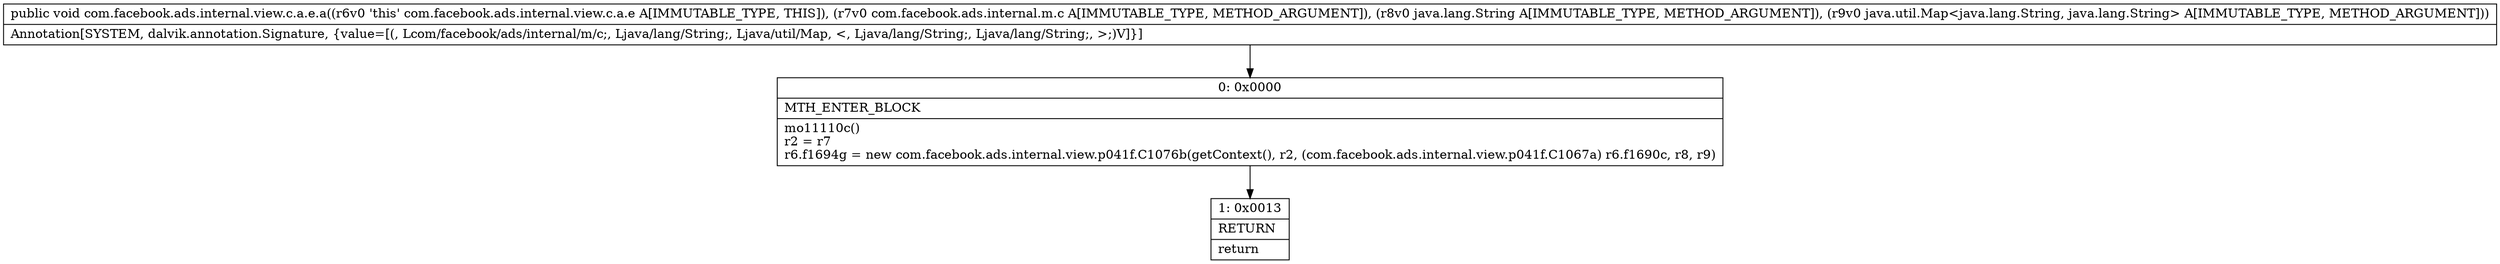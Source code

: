 digraph "CFG forcom.facebook.ads.internal.view.c.a.e.a(Lcom\/facebook\/ads\/internal\/m\/c;Ljava\/lang\/String;Ljava\/util\/Map;)V" {
Node_0 [shape=record,label="{0\:\ 0x0000|MTH_ENTER_BLOCK\l|mo11110c()\lr2 = r7\lr6.f1694g = new com.facebook.ads.internal.view.p041f.C1076b(getContext(), r2, (com.facebook.ads.internal.view.p041f.C1067a) r6.f1690c, r8, r9)\l}"];
Node_1 [shape=record,label="{1\:\ 0x0013|RETURN\l|return\l}"];
MethodNode[shape=record,label="{public void com.facebook.ads.internal.view.c.a.e.a((r6v0 'this' com.facebook.ads.internal.view.c.a.e A[IMMUTABLE_TYPE, THIS]), (r7v0 com.facebook.ads.internal.m.c A[IMMUTABLE_TYPE, METHOD_ARGUMENT]), (r8v0 java.lang.String A[IMMUTABLE_TYPE, METHOD_ARGUMENT]), (r9v0 java.util.Map\<java.lang.String, java.lang.String\> A[IMMUTABLE_TYPE, METHOD_ARGUMENT]))  | Annotation[SYSTEM, dalvik.annotation.Signature, \{value=[(, Lcom\/facebook\/ads\/internal\/m\/c;, Ljava\/lang\/String;, Ljava\/util\/Map, \<, Ljava\/lang\/String;, Ljava\/lang\/String;, \>;)V]\}]\l}"];
MethodNode -> Node_0;
Node_0 -> Node_1;
}

